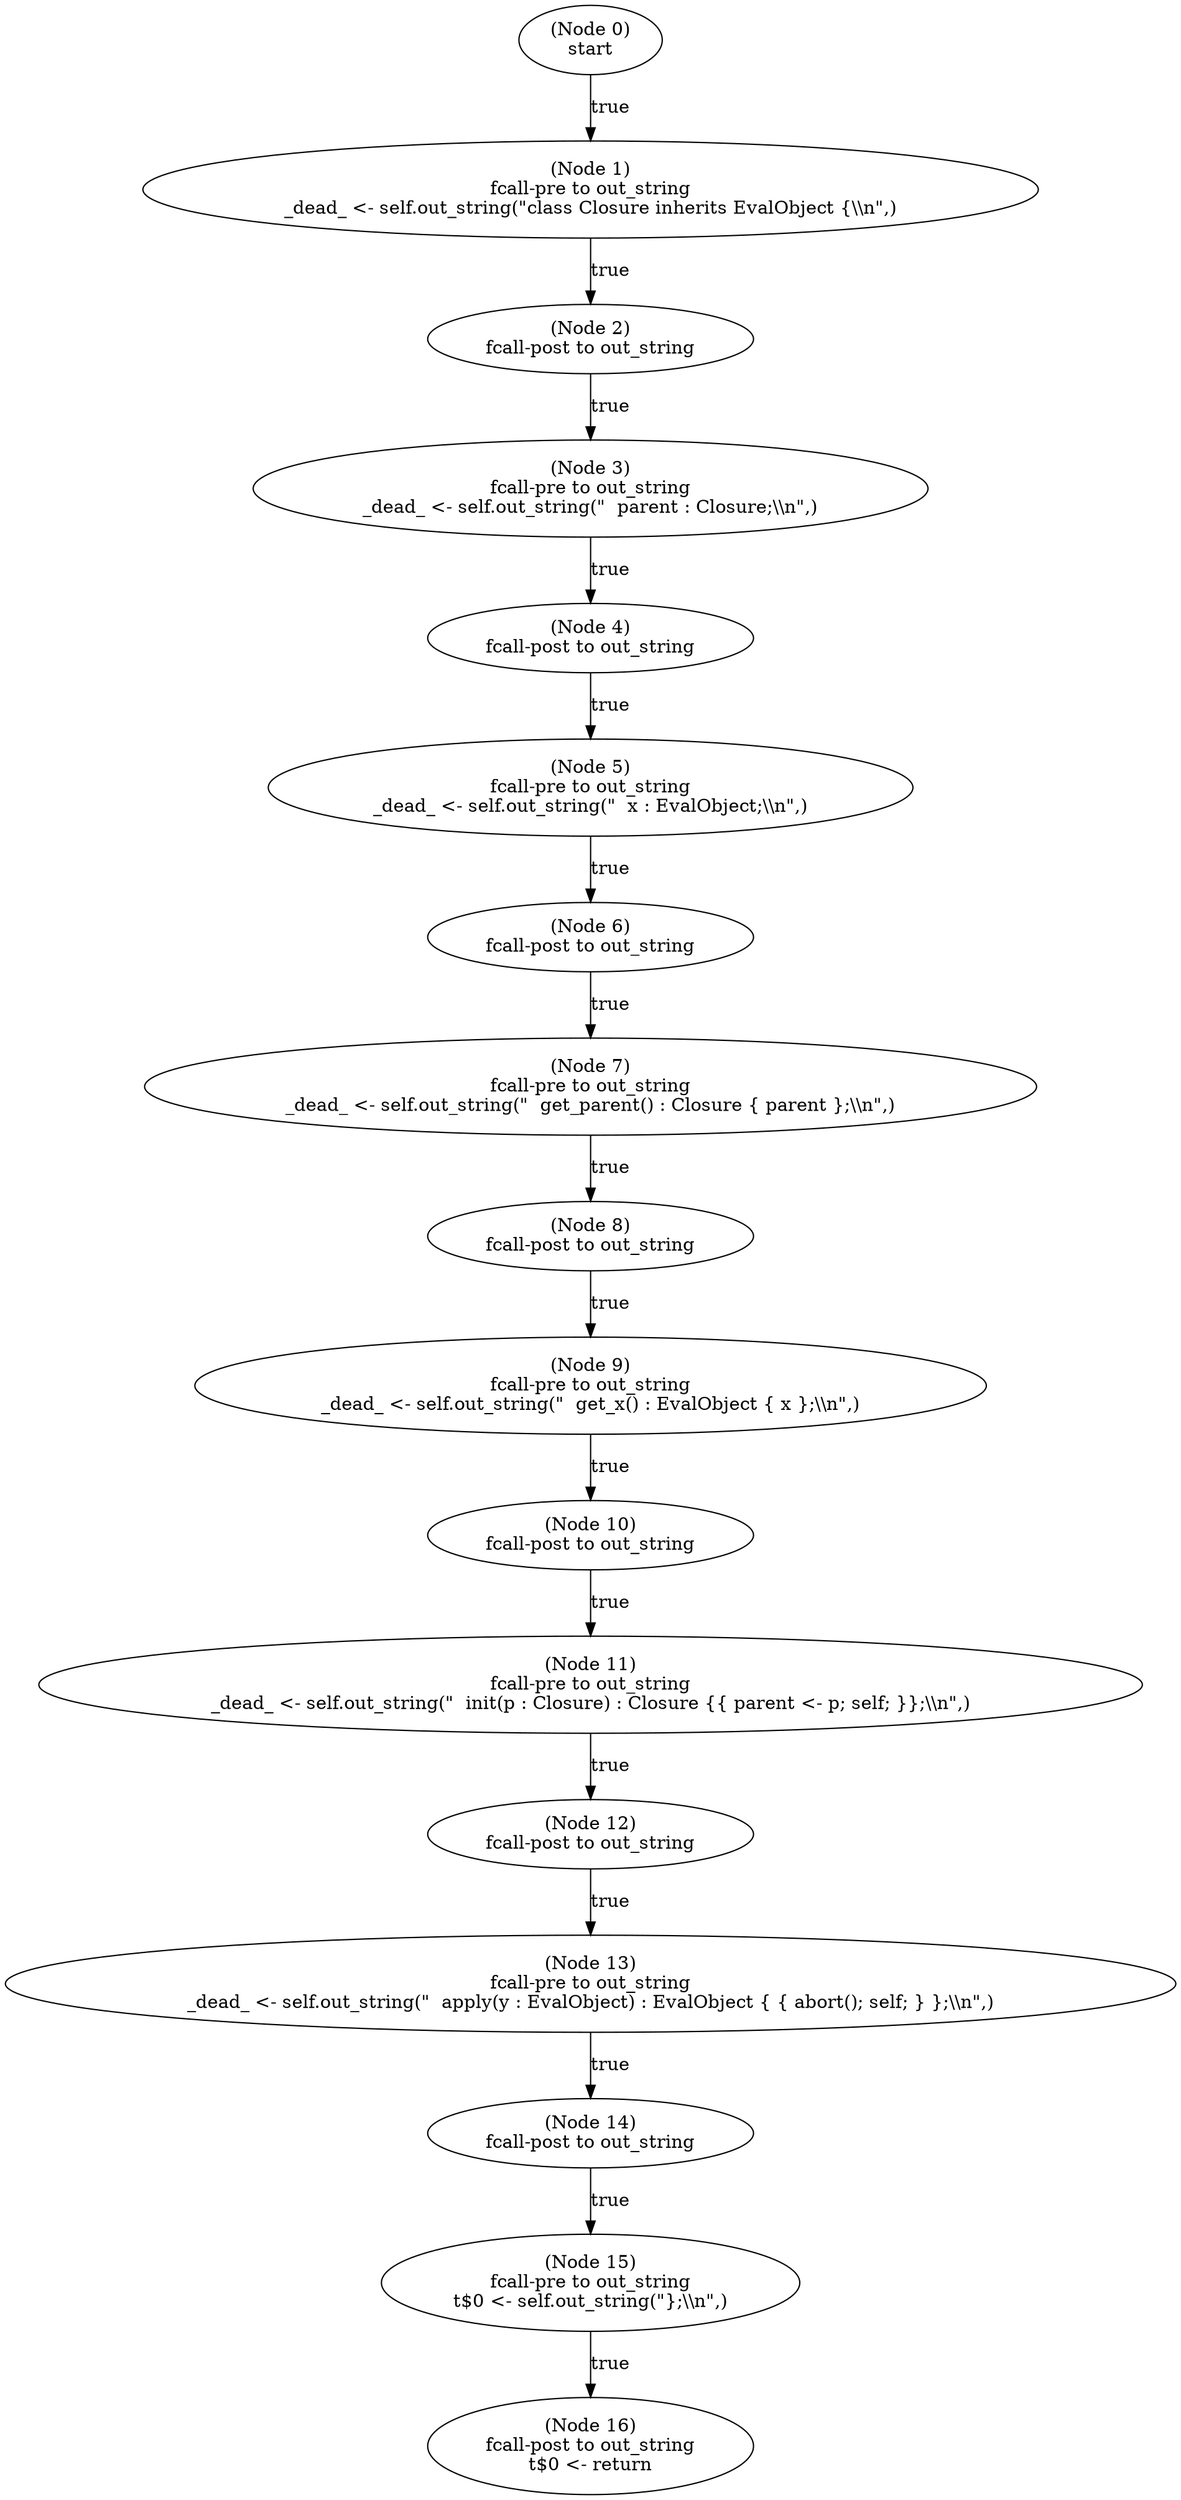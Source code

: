 digraph closure_class_post {
  n0 [label="(Node 0)\nstart\n"];
 n0 -> n1 [label="true"];
  n1 [label="(Node 1)\nfcall-pre to out_string\n_dead_ <- self.out_string(\"class Closure inherits EvalObject {\\\\n\",)\n"];
 n1 -> n2 [label="true"];
  n2 [label="(Node 2)\nfcall-post to out_string\n"];
 n2 -> n3 [label="true"];
  n3 [label="(Node 3)\nfcall-pre to out_string\n_dead_ <- self.out_string(\"  parent : Closure;\\\\n\",)\n"];
 n3 -> n4 [label="true"];
  n4 [label="(Node 4)\nfcall-post to out_string\n"];
 n4 -> n5 [label="true"];
  n5 [label="(Node 5)\nfcall-pre to out_string\n_dead_ <- self.out_string(\"  x : EvalObject;\\\\n\",)\n"];
 n5 -> n6 [label="true"];
  n6 [label="(Node 6)\nfcall-post to out_string\n"];
 n6 -> n7 [label="true"];
  n7 [label="(Node 7)\nfcall-pre to out_string\n_dead_ <- self.out_string(\"  get_parent() : Closure { parent };\\\\n\",)\n"];
 n7 -> n8 [label="true"];
  n8 [label="(Node 8)\nfcall-post to out_string\n"];
 n8 -> n9 [label="true"];
  n9 [label="(Node 9)\nfcall-pre to out_string\n_dead_ <- self.out_string(\"  get_x() : EvalObject { x };\\\\n\",)\n"];
 n9 -> n10 [label="true"];
  n10 [label="(Node 10)\nfcall-post to out_string\n"];
 n10 -> n11 [label="true"];
  n11 [label="(Node 11)\nfcall-pre to out_string\n_dead_ <- self.out_string(\"  init(p : Closure) : Closure {{ parent <- p; self; }};\\\\n\",)\n"];
 n11 -> n12 [label="true"];
  n12 [label="(Node 12)\nfcall-post to out_string\n"];
 n12 -> n13 [label="true"];
  n13 [label="(Node 13)\nfcall-pre to out_string\n_dead_ <- self.out_string(\"  apply(y : EvalObject) : EvalObject { { abort(); self; } };\\\\n\",)\n"];
 n13 -> n14 [label="true"];
  n14 [label="(Node 14)\nfcall-post to out_string\n"];
 n14 -> n15 [label="true"];
  n15 [label="(Node 15)\nfcall-pre to out_string\nt$0 <- self.out_string(\"};\\\\n\",)\n"];
 n15 -> n16 [label="true"];
  n16 [label="(Node 16)\nfcall-post to out_string\nt$0 <- return\n"];
}
